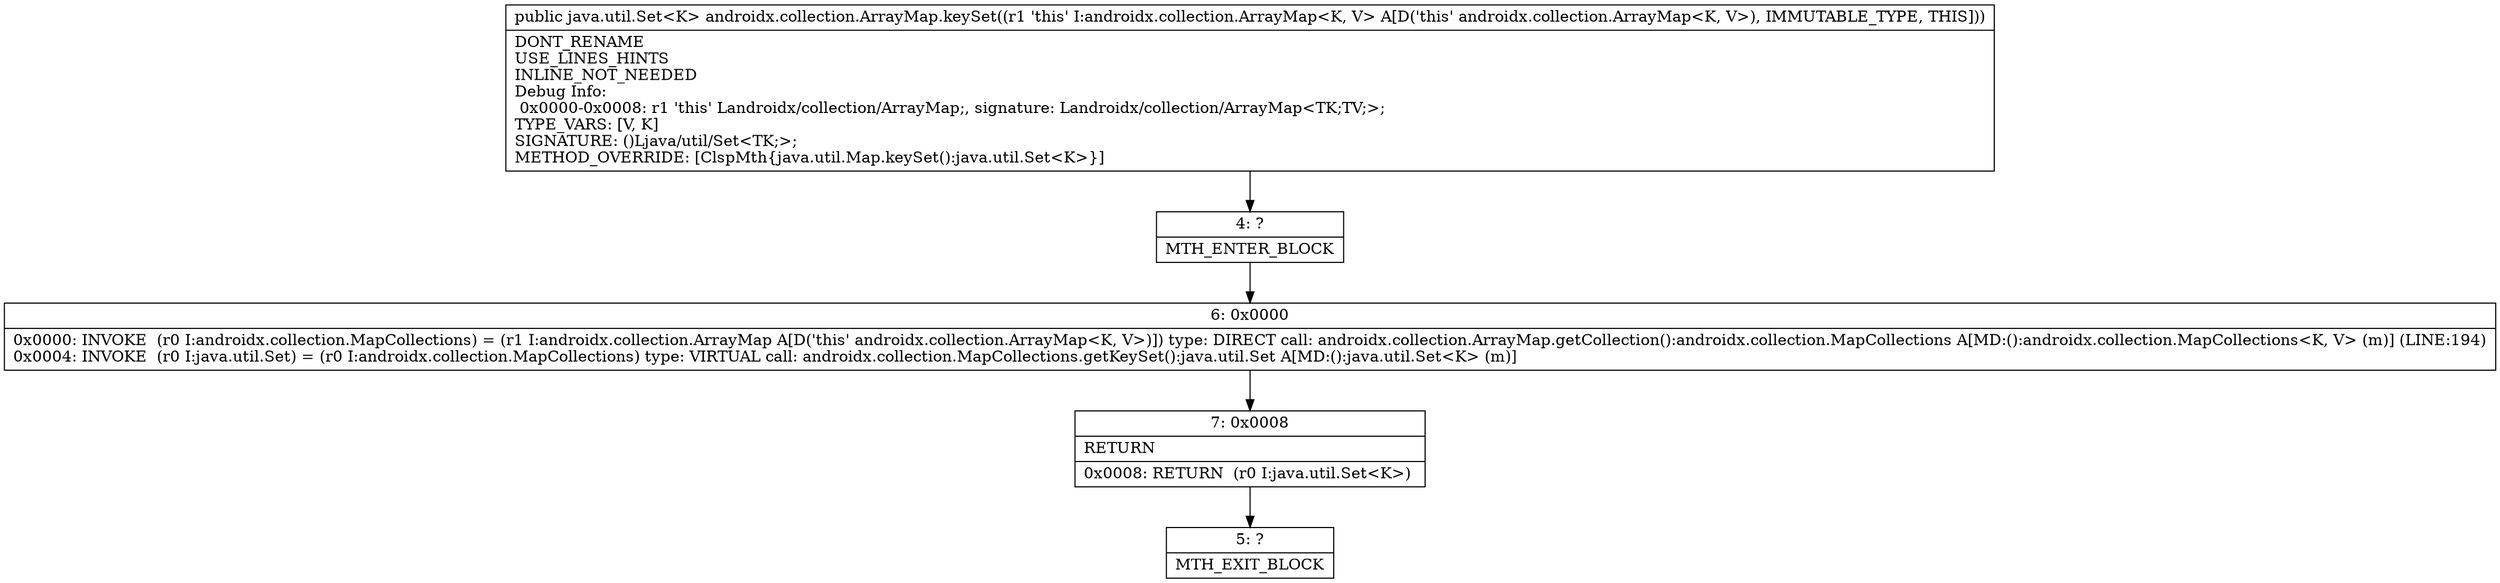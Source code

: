 digraph "CFG forandroidx.collection.ArrayMap.keySet()Ljava\/util\/Set;" {
Node_4 [shape=record,label="{4\:\ ?|MTH_ENTER_BLOCK\l}"];
Node_6 [shape=record,label="{6\:\ 0x0000|0x0000: INVOKE  (r0 I:androidx.collection.MapCollections) = (r1 I:androidx.collection.ArrayMap A[D('this' androidx.collection.ArrayMap\<K, V\>)]) type: DIRECT call: androidx.collection.ArrayMap.getCollection():androidx.collection.MapCollections A[MD:():androidx.collection.MapCollections\<K, V\> (m)] (LINE:194)\l0x0004: INVOKE  (r0 I:java.util.Set) = (r0 I:androidx.collection.MapCollections) type: VIRTUAL call: androidx.collection.MapCollections.getKeySet():java.util.Set A[MD:():java.util.Set\<K\> (m)]\l}"];
Node_7 [shape=record,label="{7\:\ 0x0008|RETURN\l|0x0008: RETURN  (r0 I:java.util.Set\<K\>) \l}"];
Node_5 [shape=record,label="{5\:\ ?|MTH_EXIT_BLOCK\l}"];
MethodNode[shape=record,label="{public java.util.Set\<K\> androidx.collection.ArrayMap.keySet((r1 'this' I:androidx.collection.ArrayMap\<K, V\> A[D('this' androidx.collection.ArrayMap\<K, V\>), IMMUTABLE_TYPE, THIS]))  | DONT_RENAME\lUSE_LINES_HINTS\lINLINE_NOT_NEEDED\lDebug Info:\l  0x0000\-0x0008: r1 'this' Landroidx\/collection\/ArrayMap;, signature: Landroidx\/collection\/ArrayMap\<TK;TV;\>;\lTYPE_VARS: [V, K]\lSIGNATURE: ()Ljava\/util\/Set\<TK;\>;\lMETHOD_OVERRIDE: [ClspMth\{java.util.Map.keySet():java.util.Set\<K\>\}]\l}"];
MethodNode -> Node_4;Node_4 -> Node_6;
Node_6 -> Node_7;
Node_7 -> Node_5;
}

